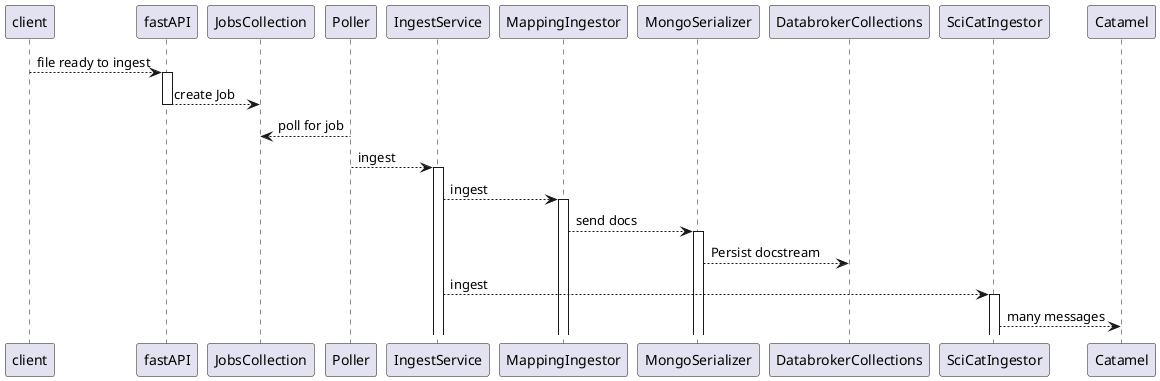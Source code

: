 @startuml

client --> fastAPI ++: file ready to ingest
fastAPI --> JobsCollection --: create Job
' Poller --> JobsCollection : get job
JobsCollection <-- Poller : poll for job
Poller --> IngestService ++: ingest
IngestService --> MappingIngestor++: ingest
MappingIngestor --> MongoSerializer ++: send docs
MongoSerializer --> DatabrokerCollections: Persist docstream

IngestService --> SciCatIngestor ++: ingest
SciCatIngestor --> Catamel: many messages
@enduml